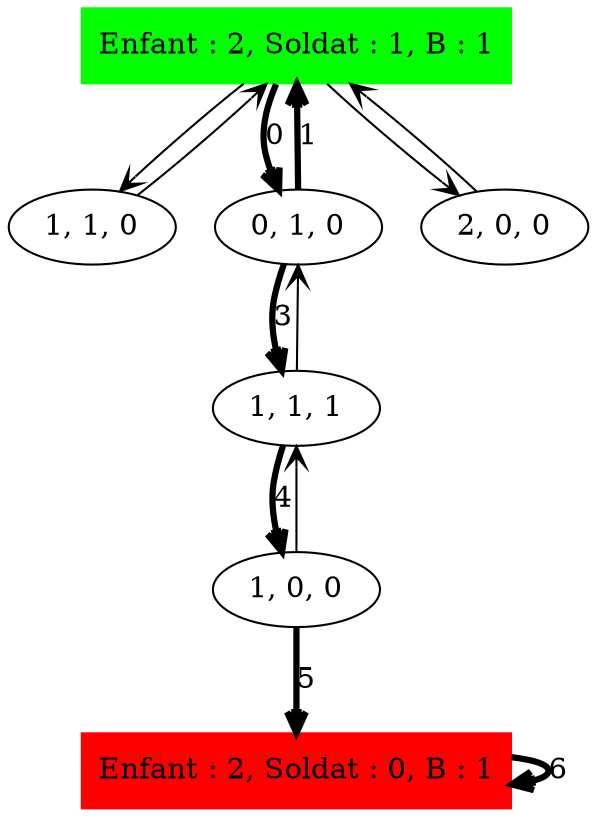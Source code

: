 digraph Soldat_Sol_ {
	initial [label="Enfant : 2, Soldat : 1, B : 1" color=green shape=box style=filled]
	final [label="Enfant : 2, Soldat : 0, B : 1" color=red shape=box style=filled]
	initial -> "1, 1, 0" [arrowhead=open]
	initial -> "0, 1, 0" [label=0 arrowhead=open penwidth=3]
	initial -> "2, 0, 0" [arrowhead=open]
	"2, 0, 0" -> initial [arrowhead=open]
	"0, 1, 0" -> "1, 1, 1" [label=3 arrowhead=open penwidth=3]
	"0, 1, 0" -> initial [label=1 arrowhead=open penwidth=3]
	"1, 1, 1" -> "0, 1, 0" [arrowhead=open]
	"1, 1, 1" -> "1, 0, 0" [label=4 arrowhead=open penwidth=3]
	"1, 0, 0" -> final [label=5 arrowhead=open penwidth=3]
	"1, 0, 0" -> "1, 1, 1" [arrowhead=open]
	final -> final [label=6 arrowhead=open penwidth=3]
	"1, 1, 0" -> initial [arrowhead=open]
}
